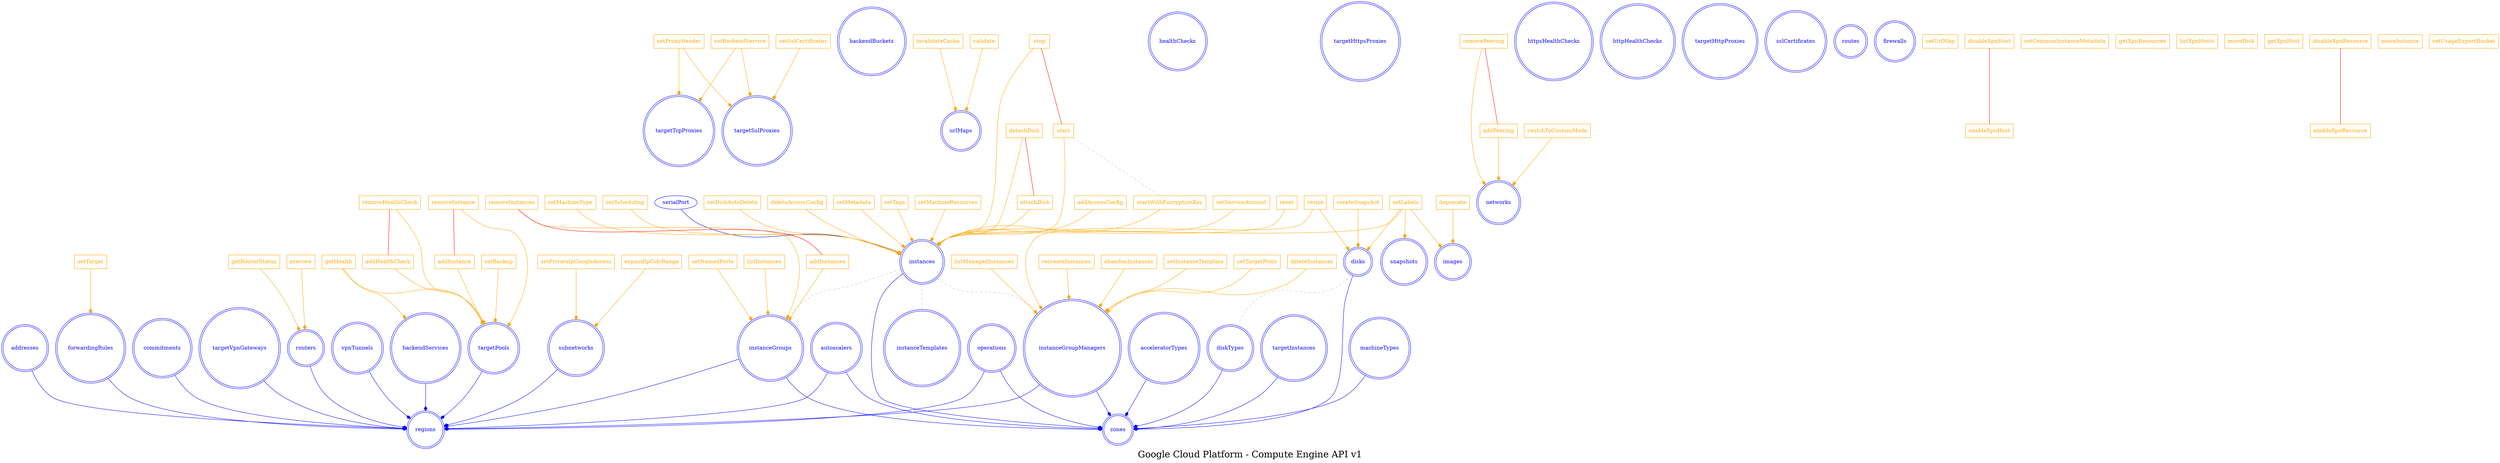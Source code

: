 digraph LexiconGraph {
graph[label="Google Cloud Platform - Compute Engine API v1", fontsize=24]
splines=true
"targetTcpProxies" [color=blue, fontcolor=blue, shape=doublecircle]
"backendBuckets" [color=blue, fontcolor=blue, shape=doublecircle]
"urlMaps" [color=blue, fontcolor=blue, shape=doublecircle]
"addresses" [color=blue, fontcolor=blue, shape=doublecircle]
"snapshots" [color=blue, fontcolor=blue, shape=doublecircle]
"backendServices" [color=blue, fontcolor=blue, shape=doublecircle]
"healthChecks" [color=blue, fontcolor=blue, shape=doublecircle]
"targetHttpsProxies" [color=blue, fontcolor=blue, shape=doublecircle]
"networks" [color=blue, fontcolor=blue, shape=doublecircle]
"targetSslProxies" [color=blue, fontcolor=blue, shape=doublecircle]
"operations" [color=blue, fontcolor=blue, shape=doublecircle]
"instanceTemplates" [color=blue, fontcolor=blue, shape=doublecircle]
"forwardingRules" [color=blue, fontcolor=blue, shape=doublecircle]
"httpsHealthChecks" [color=blue, fontcolor=blue, shape=doublecircle]
"images" [color=blue, fontcolor=blue, shape=doublecircle]
"httpHealthChecks" [color=blue, fontcolor=blue, shape=doublecircle]
"targetHttpProxies" [color=blue, fontcolor=blue, shape=doublecircle]
"sslCertificates" [color=blue, fontcolor=blue, shape=doublecircle]
"routes" [color=blue, fontcolor=blue, shape=doublecircle]
"firewalls" [color=blue, fontcolor=blue, shape=doublecircle]
"regions" [color=blue, fontcolor=blue, shape=doublecircle]
"diskTypes" [color=blue, fontcolor=blue, shape=doublecircle]
"instances" [color=blue, fontcolor=blue, shape=doublecircle]
"subnetworks" [color=blue, fontcolor=blue, shape=doublecircle]
"instanceGroups" [color=blue, fontcolor=blue, shape=doublecircle]
"targetInstances" [color=blue, fontcolor=blue, shape=doublecircle]
"routers" [color=blue, fontcolor=blue, shape=doublecircle]
"targetPools" [color=blue, fontcolor=blue, shape=doublecircle]
"machineTypes" [color=blue, fontcolor=blue, shape=doublecircle]
"commitments" [color=blue, fontcolor=blue, shape=doublecircle]
"targetVpnGateways" [color=blue, fontcolor=blue, shape=doublecircle]
"instanceGroupManagers" [color=blue, fontcolor=blue, shape=doublecircle]
"acceleratorTypes" [color=blue, fontcolor=blue, shape=doublecircle]
"autoscalers" [color=blue, fontcolor=blue, shape=doublecircle]
"disks" [color=blue, fontcolor=blue, shape=doublecircle]
"vpnTunnels" [color=blue, fontcolor=blue, shape=doublecircle]
"zones" [color=blue, fontcolor=blue, shape=doublecircle]
"setBackendService" [color=orange, fontcolor=orange, shape=box]
"setBackendService" -> "targetTcpProxies" [color=orange, fontcolor=orange, arrowhead=diamond, arrowtail=none]
"setProxyHeader" [color=orange, fontcolor=orange, shape=box]
"setProxyHeader" -> "targetTcpProxies" [color=orange, fontcolor=orange, arrowhead=diamond, arrowtail=none]
"invalidateCache" [color=orange, fontcolor=orange, shape=box]
"invalidateCache" -> "urlMaps" [color=orange, fontcolor=orange, arrowhead=diamond, arrowtail=none]
"validate" [color=orange, fontcolor=orange, shape=box]
"validate" -> "urlMaps" [color=orange, fontcolor=orange, arrowhead=diamond, arrowtail=none]
"setLabels" [color=orange, fontcolor=orange, shape=box]
"setLabels" -> "snapshots" [color=orange, fontcolor=orange, arrowhead=diamond, arrowtail=none]
"getHealth" [color=orange, fontcolor=orange, shape=box]
"getHealth" -> "backendServices" [color=orange, fontcolor=orange, arrowhead=diamond, arrowtail=none]
"removePeering" [color=orange, fontcolor=orange, shape=box]
"removePeering" -> "networks" [color=orange, fontcolor=orange, arrowhead=diamond, arrowtail=none]
"addPeering" [color=orange, fontcolor=orange, shape=box]
"addPeering" -> "networks" [color=orange, fontcolor=orange, arrowhead=diamond, arrowtail=none]
"removePeering" -> "addPeering" [color=red, fontcolor=red, arrowhead=none, arrowtail=none]
"switchToCustomMode" [color=orange, fontcolor=orange, shape=box]
"switchToCustomMode" -> "networks" [color=orange, fontcolor=orange, arrowhead=diamond, arrowtail=none]
"setBackendService" -> "targetSslProxies" [color=orange, fontcolor=orange, arrowhead=diamond, arrowtail=none]
"setProxyHeader" -> "targetSslProxies" [color=orange, fontcolor=orange, arrowhead=diamond, arrowtail=none]
"setSslCertificates" [color=orange, fontcolor=orange, shape=box]
"setSslCertificates" -> "targetSslProxies" [color=orange, fontcolor=orange, arrowhead=diamond, arrowtail=none]
"instances" -> "instanceTemplates" [color=grey, fontcolor=grey, arrowhead=none, arrowtail=none, style=dashed]
"setTarget" [color=orange, fontcolor=orange, shape=box]
"setTarget" -> "forwardingRules" [color=orange, fontcolor=orange, arrowhead=diamond, arrowtail=none]
"deprecate" [color=orange, fontcolor=orange, shape=box]
"deprecate" -> "images" [color=orange, fontcolor=orange, arrowhead=diamond, arrowtail=none]
"setLabels" -> "images" [color=orange, fontcolor=orange, arrowhead=diamond, arrowtail=none]
"addresses" -> "regions" [color=blue, fontcolor=blue, arrowhead=diamond, arrowtail=none]
"backendServices" -> "regions" [color=blue, fontcolor=blue, arrowhead=diamond, arrowtail=none]
"autoscalers" -> "regions" [color=blue, fontcolor=blue, arrowhead=diamond, arrowtail=none]
"instanceGroups" -> "regions" [color=blue, fontcolor=blue, arrowhead=diamond, arrowtail=none]
"instances" -> "instanceGroups" [color=grey, fontcolor=grey, arrowhead=none, arrowtail=none, style=dashed]
"setNamedPorts" [color=orange, fontcolor=orange, shape=box]
"setNamedPorts" -> "instanceGroups" [color=orange, fontcolor=orange, arrowhead=diamond, arrowtail=none]
"listInstances" [color=orange, fontcolor=orange, shape=box]
"listInstances" -> "instanceGroups" [color=orange, fontcolor=orange, arrowhead=diamond, arrowtail=none]
"subnetworks" -> "regions" [color=blue, fontcolor=blue, arrowhead=diamond, arrowtail=none]
"setPrivateIpGoogleAccess" [color=orange, fontcolor=orange, shape=box]
"setPrivateIpGoogleAccess" -> "subnetworks" [color=orange, fontcolor=orange, arrowhead=diamond, arrowtail=none]
"expandIpCidrRange" [color=orange, fontcolor=orange, shape=box]
"expandIpCidrRange" -> "subnetworks" [color=orange, fontcolor=orange, arrowhead=diamond, arrowtail=none]
"forwardingRules" -> "regions" [color=blue, fontcolor=blue, arrowhead=diamond, arrowtail=none]
"routers" -> "regions" [color=blue, fontcolor=blue, arrowhead=diamond, arrowtail=none]
"getRouterStatus" [color=orange, fontcolor=orange, shape=box]
"getRouterStatus" -> "routers" [color=orange, fontcolor=orange, arrowhead=diamond, arrowtail=none]
"preview" [color=orange, fontcolor=orange, shape=box]
"preview" -> "routers" [color=orange, fontcolor=orange, arrowhead=diamond, arrowtail=none]
"targetPools" -> "regions" [color=blue, fontcolor=blue, arrowhead=diamond, arrowtail=none]
"removeInstance" [color=orange, fontcolor=orange, shape=box]
"removeInstance" -> "targetPools" [color=orange, fontcolor=orange, arrowhead=diamond, arrowtail=none]
"addInstance" [color=orange, fontcolor=orange, shape=box]
"addInstance" -> "targetPools" [color=orange, fontcolor=orange, arrowhead=diamond, arrowtail=none]
"removeInstance" -> "addInstance" [color=red, fontcolor=red, arrowhead=none, arrowtail=none]
"addHealthCheck" [color=orange, fontcolor=orange, shape=box]
"addHealthCheck" -> "targetPools" [color=orange, fontcolor=orange, arrowhead=diamond, arrowtail=none]
"removeHealthCheck" -> "addHealthCheck" [color=red, fontcolor=red, arrowhead=none, arrowtail=none]
"setBackup" [color=orange, fontcolor=orange, shape=box]
"setBackup" -> "targetPools" [color=orange, fontcolor=orange, arrowhead=diamond, arrowtail=none]
"getHealth" -> "targetPools" [color=orange, fontcolor=orange, arrowhead=diamond, arrowtail=none]
"removeHealthCheck" [color=orange, fontcolor=orange, shape=box]
"removeHealthCheck" -> "targetPools" [color=orange, fontcolor=orange, arrowhead=diamond, arrowtail=none]
"instanceGroupManagers" -> "regions" [color=blue, fontcolor=blue, arrowhead=diamond, arrowtail=none]
"instances" -> "instanceGroupManagers" [color=grey, fontcolor=grey, arrowhead=none, arrowtail=none, style=dashed]
"recreateInstances" [color=orange, fontcolor=orange, shape=box]
"recreateInstances" -> "instanceGroupManagers" [color=orange, fontcolor=orange, arrowhead=diamond, arrowtail=none]
"abandonInstances" [color=orange, fontcolor=orange, shape=box]
"abandonInstances" -> "instanceGroupManagers" [color=orange, fontcolor=orange, arrowhead=diamond, arrowtail=none]
"setInstanceTemplate" [color=orange, fontcolor=orange, shape=box]
"setInstanceTemplate" -> "instanceGroupManagers" [color=orange, fontcolor=orange, arrowhead=diamond, arrowtail=none]
"setTargetPools" [color=orange, fontcolor=orange, shape=box]
"setTargetPools" -> "instanceGroupManagers" [color=orange, fontcolor=orange, arrowhead=diamond, arrowtail=none]
"deleteInstances" [color=orange, fontcolor=orange, shape=box]
"deleteInstances" -> "instanceGroupManagers" [color=orange, fontcolor=orange, arrowhead=diamond, arrowtail=none]
"listManagedInstances" [color=orange, fontcolor=orange, shape=box]
"listManagedInstances" -> "instanceGroupManagers" [color=orange, fontcolor=orange, arrowhead=diamond, arrowtail=none]
"resize" [color=orange, fontcolor=orange, shape=box]
"resize" -> "instanceGroupManagers" [color=orange, fontcolor=orange, arrowhead=diamond, arrowtail=none]
"commitments" -> "regions" [color=blue, fontcolor=blue, arrowhead=diamond, arrowtail=none]
"targetVpnGateways" -> "regions" [color=blue, fontcolor=blue, arrowhead=diamond, arrowtail=none]
"vpnTunnels" -> "regions" [color=blue, fontcolor=blue, arrowhead=diamond, arrowtail=none]
"operations" -> "regions" [color=blue, fontcolor=blue, arrowhead=diamond, arrowtail=none]
"disks" -> "diskTypes" [color=grey, fontcolor=grey, arrowhead=none, arrowtail=none, style=dashed]
"diskTypes" -> "zones" [color=blue, fontcolor=blue, arrowhead=diamond, arrowtail=none]
"instances" -> "zones" [color=blue, fontcolor=blue, arrowhead=diamond, arrowtail=none]
"serialPort" -> "instances" [color=blue, fontcolor=blue, arrowhead=diamond, arrowtail=none]
"serialPort" [color=blue, fontcolor=blue, shape=ellipse]
"setDiskAutoDelete" [color=orange, fontcolor=orange, shape=box]
"setDiskAutoDelete" -> "instances" [color=orange, fontcolor=orange, arrowhead=diamond, arrowtail=none]
"deleteAccessConfig" [color=orange, fontcolor=orange, shape=box]
"deleteAccessConfig" -> "instances" [color=orange, fontcolor=orange, arrowhead=diamond, arrowtail=none]
"setMetadata" [color=orange, fontcolor=orange, shape=box]
"setMetadata" -> "instances" [color=orange, fontcolor=orange, arrowhead=diamond, arrowtail=none]
"setTags" [color=orange, fontcolor=orange, shape=box]
"setTags" -> "instances" [color=orange, fontcolor=orange, arrowhead=diamond, arrowtail=none]
"setMachineResources" [color=orange, fontcolor=orange, shape=box]
"setMachineResources" -> "instances" [color=orange, fontcolor=orange, arrowhead=diamond, arrowtail=none]
"attachDisk" [color=orange, fontcolor=orange, shape=box]
"attachDisk" -> "instances" [color=orange, fontcolor=orange, arrowhead=diamond, arrowtail=none]
"detachDisk" -> "attachDisk" [color=red, fontcolor=red, arrowhead=none, arrowtail=none]
"start" [color=orange, fontcolor=orange, shape=box]
"start" -> "instances" [color=orange, fontcolor=orange, arrowhead=diamond, arrowtail=none]
"stop" -> "start" [color=red, fontcolor=red, arrowhead=none, arrowtail=none]
"addAccessConfig" [color=orange, fontcolor=orange, shape=box]
"addAccessConfig" -> "instances" [color=orange, fontcolor=orange, arrowhead=diamond, arrowtail=none]
"startWithEncryptionKey" [color=orange, fontcolor=orange, shape=box]
"startWithEncryptionKey" -> "instances" [color=orange, fontcolor=orange, arrowhead=diamond, arrowtail=none]
"start" -> "startWithEncryptionKey" [color=grey, fontcolor=grey, arrowhead=none, arrowtail=none, style=dashed]
"stop" [color=orange, fontcolor=orange, shape=box]
"stop" -> "instances" [color=orange, fontcolor=orange, arrowhead=diamond, arrowtail=none]
"setServiceAccount" [color=orange, fontcolor=orange, shape=box]
"setServiceAccount" -> "instances" [color=orange, fontcolor=orange, arrowhead=diamond, arrowtail=none]
"reset" [color=orange, fontcolor=orange, shape=box]
"reset" -> "instances" [color=orange, fontcolor=orange, arrowhead=diamond, arrowtail=none]
"setMachineType" [color=orange, fontcolor=orange, shape=box]
"setMachineType" -> "instances" [color=orange, fontcolor=orange, arrowhead=diamond, arrowtail=none]
"setLabels" -> "instances" [color=orange, fontcolor=orange, arrowhead=diamond, arrowtail=none]
"detachDisk" [color=orange, fontcolor=orange, shape=box]
"detachDisk" -> "instances" [color=orange, fontcolor=orange, arrowhead=diamond, arrowtail=none]
"setScheduling" [color=orange, fontcolor=orange, shape=box]
"setScheduling" -> "instances" [color=orange, fontcolor=orange, arrowhead=diamond, arrowtail=none]
"instanceGroups" -> "zones" [color=blue, fontcolor=blue, arrowhead=diamond, arrowtail=none]
"removeInstances" [color=orange, fontcolor=orange, shape=box]
"removeInstances" -> "instanceGroups" [color=orange, fontcolor=orange, arrowhead=diamond, arrowtail=none]
"addInstances" [color=orange, fontcolor=orange, shape=box]
"addInstances" -> "instanceGroups" [color=orange, fontcolor=orange, arrowhead=diamond, arrowtail=none]
"removeInstances" -> "addInstances" [color=red, fontcolor=red, arrowhead=none, arrowtail=none]
"targetInstances" -> "zones" [color=blue, fontcolor=blue, arrowhead=diamond, arrowtail=none]
"machineTypes" -> "zones" [color=blue, fontcolor=blue, arrowhead=diamond, arrowtail=none]
"instanceGroupManagers" -> "zones" [color=blue, fontcolor=blue, arrowhead=diamond, arrowtail=none]
"acceleratorTypes" -> "zones" [color=blue, fontcolor=blue, arrowhead=diamond, arrowtail=none]
"autoscalers" -> "zones" [color=blue, fontcolor=blue, arrowhead=diamond, arrowtail=none]
"disks" -> "zones" [color=blue, fontcolor=blue, arrowhead=diamond, arrowtail=none]
"setLabels" -> "disks" [color=orange, fontcolor=orange, arrowhead=diamond, arrowtail=none]
"resize" -> "disks" [color=orange, fontcolor=orange, arrowhead=diamond, arrowtail=none]
"createSnapshot" [color=orange, fontcolor=orange, shape=box]
"createSnapshot" -> "disks" [color=orange, fontcolor=orange, arrowhead=diamond, arrowtail=none]
"operations" -> "zones" [color=blue, fontcolor=blue, arrowhead=diamond, arrowtail=none]
"setUrlMap" [color=orange, fontcolor=orange, shape=box]
"enableXpnHost" [color=orange, fontcolor=orange, shape=box]
"disableXpnHost" -> "enableXpnHost" [color=red, fontcolor=red, arrowhead=none, arrowtail=none]
"setCommonInstanceMetadata" [color=orange, fontcolor=orange, shape=box]
"getXpnResources" [color=orange, fontcolor=orange, shape=box]
"listXpnHosts" [color=orange, fontcolor=orange, shape=box]
"moveDisk" [color=orange, fontcolor=orange, shape=box]
"getXpnHost" [color=orange, fontcolor=orange, shape=box]
"disableXpnResource" [color=orange, fontcolor=orange, shape=box]
"moveInstance" [color=orange, fontcolor=orange, shape=box]
"enableXpnResource" [color=orange, fontcolor=orange, shape=box]
"disableXpnResource" -> "enableXpnResource" [color=red, fontcolor=red, arrowhead=none, arrowtail=none]
"disableXpnHost" [color=orange, fontcolor=orange, shape=box]
"setUsageExportBucket" [color=orange, fontcolor=orange, shape=box]
}
